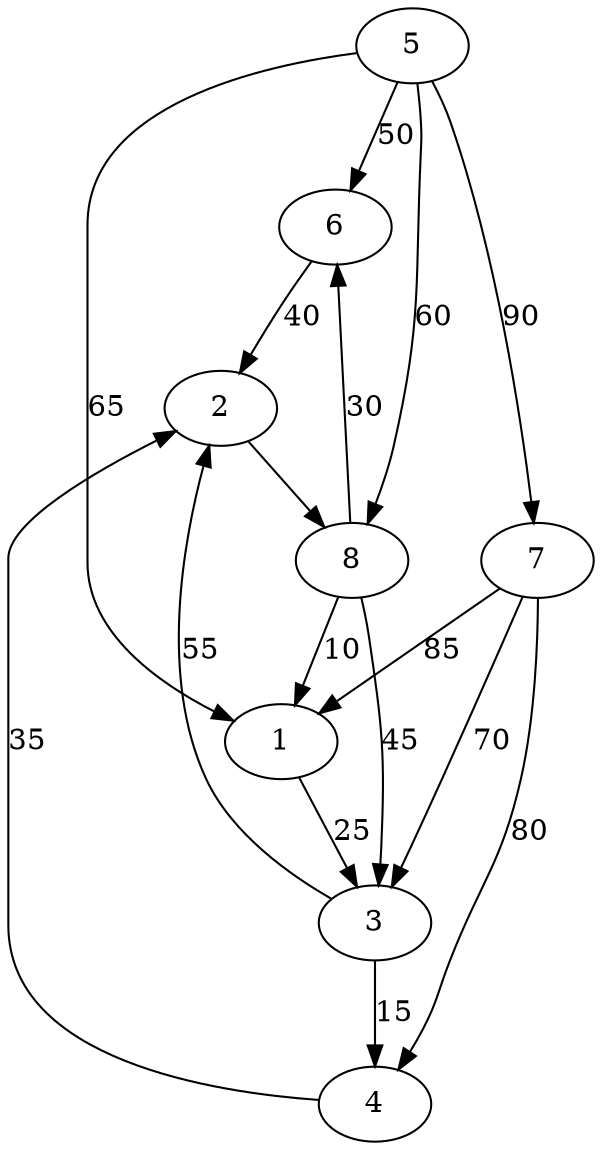 digraph G {
5->6 [label="50"]
5->1 [label="65"]
5->8 [label="60"]
5->7 [label="90"]
7->1 [label="85"]
7->4 [label="80"]
7->3 [label="70"]
3->4 [label="15"]
3->2 [label="55"]
4->2 [label="35"]
8->3 [label="45"]
8->1 [label="10"]
1->3 [label="25"]
6->2 [label="40"]
8->6 [label="30"]
2->8
}